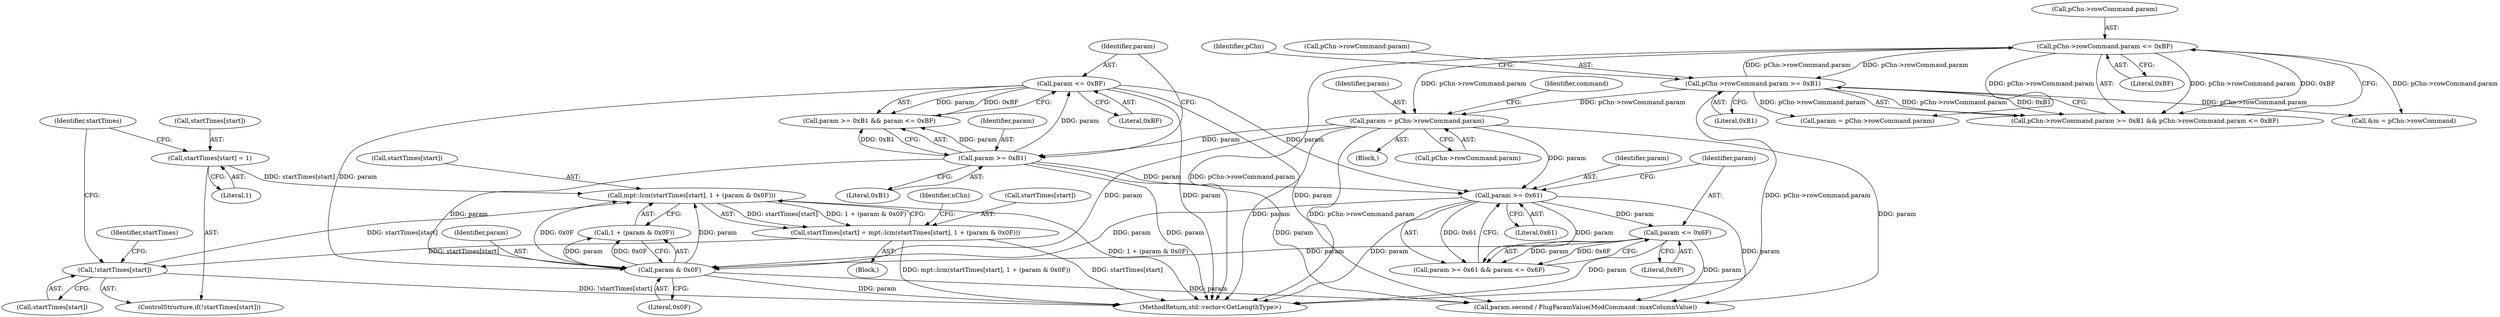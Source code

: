 digraph "0_openmpt_492022c7297ede682161d9c0ec2de15526424e76@array" {
"1003454" [label="(Call,mpt::lcm(startTimes[start], 1 + (param & 0x0F)))"];
"1003445" [label="(Call,startTimes[start] = 1)"];
"1003441" [label="(Call,!startTimes[start])"];
"1003450" [label="(Call,startTimes[start] = mpt::lcm(startTimes[start], 1 + (param & 0x0F)))"];
"1003454" [label="(Call,mpt::lcm(startTimes[start], 1 + (param & 0x0F)))"];
"1003460" [label="(Call,param & 0x0F)"];
"1003415" [label="(Call,param <= 0xBF)"];
"1003412" [label="(Call,param >= 0xB1)"];
"1003398" [label="(Call,param = pChn->rowCommand.param)"];
"1003610" [label="(Call,pChn->rowCommand.param <= 0xBF)"];
"1003603" [label="(Call,pChn->rowCommand.param >= 0xB1)"];
"1003426" [label="(Call,param <= 0x6F)"];
"1003423" [label="(Call,param >= 0x61)"];
"1003462" [label="(Literal,0x0F)"];
"1003423" [label="(Call,param >= 0x61)"];
"1003399" [label="(Identifier,param)"];
"1003458" [label="(Call,1 + (param & 0x0F))"];
"1003604" [label="(Call,pChn->rowCommand.param)"];
"1003447" [label="(Identifier,startTimes)"];
"1003446" [label="(Call,startTimes[start])"];
"1003603" [label="(Call,pChn->rowCommand.param >= 0xB1)"];
"1003409" [label="(Identifier,command)"];
"1003923" [label="(MethodReturn,std::vector<GetLengthType>)"];
"1003461" [label="(Identifier,param)"];
"1003451" [label="(Call,startTimes[start])"];
"1003398" [label="(Call,param = pChn->rowCommand.param)"];
"1003442" [label="(Call,startTimes[start])"];
"1003616" [label="(Literal,0xBF)"];
"1003865" [label="(Call,param.second / PlugParamValue(ModCommand::maxColumnValue))"];
"1003455" [label="(Call,startTimes[start])"];
"1003388" [label="(Block,)"];
"1003424" [label="(Identifier,param)"];
"1003416" [label="(Identifier,param)"];
"1003602" [label="(Call,pChn->rowCommand.param >= 0xB1 && pChn->rowCommand.param <= 0xBF)"];
"1003609" [label="(Literal,0xB1)"];
"1003460" [label="(Call,param & 0x0F)"];
"1003412" [label="(Call,param >= 0xB1)"];
"1003441" [label="(Call,!startTimes[start])"];
"1001151" [label="(Call,param = pChn->rowCommand.param)"];
"1003422" [label="(Call,param >= 0x61 && param <= 0x6F)"];
"1003411" [label="(Call,param >= 0xB1 && param <= 0xBF)"];
"1003400" [label="(Call,pChn->rowCommand.param)"];
"1003454" [label="(Call,mpt::lcm(startTimes[start], 1 + (param & 0x0F)))"];
"1003449" [label="(Literal,1)"];
"1003445" [label="(Call,startTimes[start] = 1)"];
"1002482" [label="(Call,&m = pChn->rowCommand)"];
"1003385" [label="(Identifier,nChn)"];
"1003427" [label="(Identifier,param)"];
"1003452" [label="(Identifier,startTimes)"];
"1003611" [label="(Call,pChn->rowCommand.param)"];
"1003440" [label="(ControlStructure,if(!startTimes[start]))"];
"1003426" [label="(Call,param <= 0x6F)"];
"1003613" [label="(Identifier,pChn)"];
"1003428" [label="(Literal,0x6F)"];
"1003414" [label="(Literal,0xB1)"];
"1003413" [label="(Identifier,param)"];
"1003417" [label="(Literal,0xBF)"];
"1003429" [label="(Block,)"];
"1003425" [label="(Literal,0x61)"];
"1003610" [label="(Call,pChn->rowCommand.param <= 0xBF)"];
"1003450" [label="(Call,startTimes[start] = mpt::lcm(startTimes[start], 1 + (param & 0x0F)))"];
"1003415" [label="(Call,param <= 0xBF)"];
"1003454" -> "1003450"  [label="AST: "];
"1003454" -> "1003458"  [label="CFG: "];
"1003455" -> "1003454"  [label="AST: "];
"1003458" -> "1003454"  [label="AST: "];
"1003450" -> "1003454"  [label="CFG: "];
"1003454" -> "1003923"  [label="DDG: 1 + (param & 0x0F)"];
"1003454" -> "1003450"  [label="DDG: startTimes[start]"];
"1003454" -> "1003450"  [label="DDG: 1 + (param & 0x0F)"];
"1003445" -> "1003454"  [label="DDG: startTimes[start]"];
"1003441" -> "1003454"  [label="DDG: startTimes[start]"];
"1003460" -> "1003454"  [label="DDG: param"];
"1003460" -> "1003454"  [label="DDG: 0x0F"];
"1003445" -> "1003440"  [label="AST: "];
"1003445" -> "1003449"  [label="CFG: "];
"1003446" -> "1003445"  [label="AST: "];
"1003449" -> "1003445"  [label="AST: "];
"1003452" -> "1003445"  [label="CFG: "];
"1003441" -> "1003440"  [label="AST: "];
"1003441" -> "1003442"  [label="CFG: "];
"1003442" -> "1003441"  [label="AST: "];
"1003447" -> "1003441"  [label="CFG: "];
"1003452" -> "1003441"  [label="CFG: "];
"1003441" -> "1003923"  [label="DDG: !startTimes[start]"];
"1003450" -> "1003441"  [label="DDG: startTimes[start]"];
"1003450" -> "1003429"  [label="AST: "];
"1003451" -> "1003450"  [label="AST: "];
"1003385" -> "1003450"  [label="CFG: "];
"1003450" -> "1003923"  [label="DDG: startTimes[start]"];
"1003450" -> "1003923"  [label="DDG: mpt::lcm(startTimes[start], 1 + (param & 0x0F))"];
"1003460" -> "1003458"  [label="AST: "];
"1003460" -> "1003462"  [label="CFG: "];
"1003461" -> "1003460"  [label="AST: "];
"1003462" -> "1003460"  [label="AST: "];
"1003458" -> "1003460"  [label="CFG: "];
"1003460" -> "1003923"  [label="DDG: param"];
"1003460" -> "1003458"  [label="DDG: param"];
"1003460" -> "1003458"  [label="DDG: 0x0F"];
"1003415" -> "1003460"  [label="DDG: param"];
"1003398" -> "1003460"  [label="DDG: param"];
"1003426" -> "1003460"  [label="DDG: param"];
"1003412" -> "1003460"  [label="DDG: param"];
"1003423" -> "1003460"  [label="DDG: param"];
"1003460" -> "1003865"  [label="DDG: param"];
"1003415" -> "1003411"  [label="AST: "];
"1003415" -> "1003417"  [label="CFG: "];
"1003416" -> "1003415"  [label="AST: "];
"1003417" -> "1003415"  [label="AST: "];
"1003411" -> "1003415"  [label="CFG: "];
"1003415" -> "1003923"  [label="DDG: param"];
"1003415" -> "1003411"  [label="DDG: param"];
"1003415" -> "1003411"  [label="DDG: 0xBF"];
"1003412" -> "1003415"  [label="DDG: param"];
"1003415" -> "1003423"  [label="DDG: param"];
"1003415" -> "1003865"  [label="DDG: param"];
"1003412" -> "1003411"  [label="AST: "];
"1003412" -> "1003414"  [label="CFG: "];
"1003413" -> "1003412"  [label="AST: "];
"1003414" -> "1003412"  [label="AST: "];
"1003416" -> "1003412"  [label="CFG: "];
"1003411" -> "1003412"  [label="CFG: "];
"1003412" -> "1003923"  [label="DDG: param"];
"1003412" -> "1003411"  [label="DDG: param"];
"1003412" -> "1003411"  [label="DDG: 0xB1"];
"1003398" -> "1003412"  [label="DDG: param"];
"1003412" -> "1003423"  [label="DDG: param"];
"1003412" -> "1003865"  [label="DDG: param"];
"1003398" -> "1003388"  [label="AST: "];
"1003398" -> "1003400"  [label="CFG: "];
"1003399" -> "1003398"  [label="AST: "];
"1003400" -> "1003398"  [label="AST: "];
"1003409" -> "1003398"  [label="CFG: "];
"1003398" -> "1003923"  [label="DDG: param"];
"1003398" -> "1003923"  [label="DDG: pChn->rowCommand.param"];
"1003610" -> "1003398"  [label="DDG: pChn->rowCommand.param"];
"1003603" -> "1003398"  [label="DDG: pChn->rowCommand.param"];
"1003398" -> "1003423"  [label="DDG: param"];
"1003398" -> "1003865"  [label="DDG: param"];
"1003610" -> "1003602"  [label="AST: "];
"1003610" -> "1003616"  [label="CFG: "];
"1003611" -> "1003610"  [label="AST: "];
"1003616" -> "1003610"  [label="AST: "];
"1003602" -> "1003610"  [label="CFG: "];
"1003610" -> "1003923"  [label="DDG: pChn->rowCommand.param"];
"1003610" -> "1001151"  [label="DDG: pChn->rowCommand.param"];
"1003610" -> "1002482"  [label="DDG: pChn->rowCommand.param"];
"1003610" -> "1003603"  [label="DDG: pChn->rowCommand.param"];
"1003610" -> "1003602"  [label="DDG: pChn->rowCommand.param"];
"1003610" -> "1003602"  [label="DDG: 0xBF"];
"1003603" -> "1003610"  [label="DDG: pChn->rowCommand.param"];
"1003603" -> "1003602"  [label="AST: "];
"1003603" -> "1003609"  [label="CFG: "];
"1003604" -> "1003603"  [label="AST: "];
"1003609" -> "1003603"  [label="AST: "];
"1003613" -> "1003603"  [label="CFG: "];
"1003602" -> "1003603"  [label="CFG: "];
"1003603" -> "1003923"  [label="DDG: pChn->rowCommand.param"];
"1003603" -> "1001151"  [label="DDG: pChn->rowCommand.param"];
"1003603" -> "1002482"  [label="DDG: pChn->rowCommand.param"];
"1003603" -> "1003602"  [label="DDG: pChn->rowCommand.param"];
"1003603" -> "1003602"  [label="DDG: 0xB1"];
"1003426" -> "1003422"  [label="AST: "];
"1003426" -> "1003428"  [label="CFG: "];
"1003427" -> "1003426"  [label="AST: "];
"1003428" -> "1003426"  [label="AST: "];
"1003422" -> "1003426"  [label="CFG: "];
"1003426" -> "1003923"  [label="DDG: param"];
"1003426" -> "1003422"  [label="DDG: param"];
"1003426" -> "1003422"  [label="DDG: 0x6F"];
"1003423" -> "1003426"  [label="DDG: param"];
"1003426" -> "1003865"  [label="DDG: param"];
"1003423" -> "1003422"  [label="AST: "];
"1003423" -> "1003425"  [label="CFG: "];
"1003424" -> "1003423"  [label="AST: "];
"1003425" -> "1003423"  [label="AST: "];
"1003427" -> "1003423"  [label="CFG: "];
"1003422" -> "1003423"  [label="CFG: "];
"1003423" -> "1003923"  [label="DDG: param"];
"1003423" -> "1003422"  [label="DDG: param"];
"1003423" -> "1003422"  [label="DDG: 0x61"];
"1003423" -> "1003865"  [label="DDG: param"];
}

